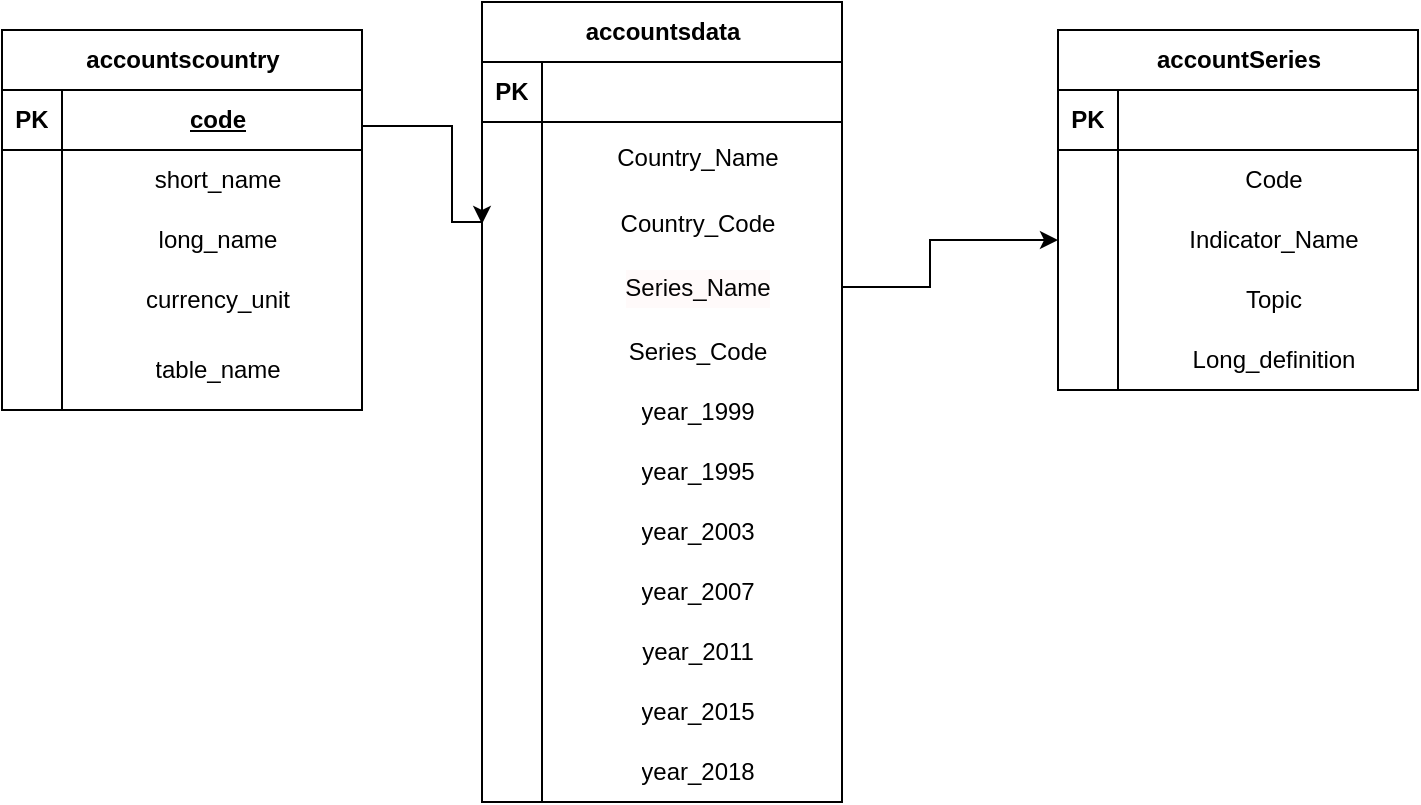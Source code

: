 <mxfile version="22.1.11" type="github">
  <diagram name="Page-1" id="jW6l3vRBxwSZDtVe6Tkr">
    <mxGraphModel dx="1050" dy="530" grid="1" gridSize="16" guides="1" tooltips="1" connect="1" arrows="1" fold="1" page="1" pageScale="1" pageWidth="827" pageHeight="1169" math="0" shadow="0">
      <root>
        <mxCell id="0" />
        <mxCell id="1" parent="0" />
        <mxCell id="f2xoKJOvEJa5iyCf3bkf-11" value="accountscountry" style="shape=table;startSize=30;container=1;collapsible=1;childLayout=tableLayout;fixedRows=1;rowLines=0;fontStyle=1;align=center;resizeLast=1;html=1;fontFamily=Helvetica;fontSize=12;verticalAlign=middle;horizontal=1;" parent="1" vertex="1">
          <mxGeometry x="64" y="64" width="180" height="190" as="geometry" />
        </mxCell>
        <mxCell id="f2xoKJOvEJa5iyCf3bkf-12" value="" style="shape=tableRow;horizontal=1;startSize=0;swimlaneHead=0;swimlaneBody=0;fillColor=none;collapsible=0;dropTarget=0;points=[[0,0.5],[1,0.5]];portConstraint=eastwest;top=0;left=0;right=0;bottom=1;fontFamily=Helvetica;fontSize=12;verticalAlign=middle;align=center;fontStyle=0" parent="f2xoKJOvEJa5iyCf3bkf-11" vertex="1">
          <mxGeometry y="30" width="180" height="30" as="geometry" />
        </mxCell>
        <mxCell id="f2xoKJOvEJa5iyCf3bkf-13" value="PK" style="shape=partialRectangle;connectable=0;fillColor=none;top=0;left=0;bottom=0;right=0;fontStyle=1;overflow=hidden;whiteSpace=wrap;html=1;fontFamily=Helvetica;fontSize=12;verticalAlign=middle;align=center;horizontal=1;" parent="f2xoKJOvEJa5iyCf3bkf-12" vertex="1">
          <mxGeometry width="30" height="30" as="geometry">
            <mxRectangle width="30" height="30" as="alternateBounds" />
          </mxGeometry>
        </mxCell>
        <mxCell id="f2xoKJOvEJa5iyCf3bkf-14" value="code" style="shape=partialRectangle;connectable=0;fillColor=none;top=0;left=0;bottom=0;right=0;align=center;spacingLeft=6;fontStyle=5;overflow=hidden;whiteSpace=wrap;html=1;fontFamily=Helvetica;fontSize=12;verticalAlign=middle;horizontal=1;" parent="f2xoKJOvEJa5iyCf3bkf-12" vertex="1">
          <mxGeometry x="30" width="150" height="30" as="geometry">
            <mxRectangle width="150" height="30" as="alternateBounds" />
          </mxGeometry>
        </mxCell>
        <mxCell id="f2xoKJOvEJa5iyCf3bkf-15" value="" style="shape=tableRow;horizontal=1;startSize=0;swimlaneHead=0;swimlaneBody=0;fillColor=none;collapsible=0;dropTarget=0;points=[[0,0.5],[1,0.5]];portConstraint=eastwest;top=0;left=0;right=0;bottom=0;fontFamily=Helvetica;fontSize=12;verticalAlign=middle;align=center;fontStyle=0" parent="f2xoKJOvEJa5iyCf3bkf-11" vertex="1">
          <mxGeometry y="60" width="180" height="30" as="geometry" />
        </mxCell>
        <mxCell id="f2xoKJOvEJa5iyCf3bkf-16" value="" style="shape=partialRectangle;connectable=0;fillColor=none;top=0;left=0;bottom=0;right=0;editable=1;overflow=hidden;whiteSpace=wrap;html=1;fontFamily=Helvetica;fontSize=12;verticalAlign=middle;align=center;horizontal=1;fontStyle=0" parent="f2xoKJOvEJa5iyCf3bkf-15" vertex="1">
          <mxGeometry width="30" height="30" as="geometry">
            <mxRectangle width="30" height="30" as="alternateBounds" />
          </mxGeometry>
        </mxCell>
        <mxCell id="f2xoKJOvEJa5iyCf3bkf-17" value="short_name" style="shape=partialRectangle;connectable=0;fillColor=none;top=0;left=0;bottom=0;right=0;align=center;spacingLeft=6;overflow=hidden;whiteSpace=wrap;html=1;fontFamily=Helvetica;fontSize=12;verticalAlign=middle;horizontal=1;fontStyle=0" parent="f2xoKJOvEJa5iyCf3bkf-15" vertex="1">
          <mxGeometry x="30" width="150" height="30" as="geometry">
            <mxRectangle width="150" height="30" as="alternateBounds" />
          </mxGeometry>
        </mxCell>
        <mxCell id="f2xoKJOvEJa5iyCf3bkf-18" value="" style="shape=tableRow;horizontal=1;startSize=0;swimlaneHead=0;swimlaneBody=0;fillColor=none;collapsible=0;dropTarget=0;points=[[0,0.5],[1,0.5]];portConstraint=eastwest;top=0;left=0;right=0;bottom=0;fontFamily=Helvetica;fontSize=12;verticalAlign=middle;align=center;fontStyle=0" parent="f2xoKJOvEJa5iyCf3bkf-11" vertex="1">
          <mxGeometry y="90" width="180" height="30" as="geometry" />
        </mxCell>
        <mxCell id="f2xoKJOvEJa5iyCf3bkf-19" value="" style="shape=partialRectangle;connectable=0;fillColor=none;top=0;left=0;bottom=0;right=0;editable=1;overflow=hidden;whiteSpace=wrap;html=1;fontFamily=Helvetica;fontSize=12;verticalAlign=middle;align=center;horizontal=1;fontStyle=0" parent="f2xoKJOvEJa5iyCf3bkf-18" vertex="1">
          <mxGeometry width="30" height="30" as="geometry">
            <mxRectangle width="30" height="30" as="alternateBounds" />
          </mxGeometry>
        </mxCell>
        <mxCell id="f2xoKJOvEJa5iyCf3bkf-20" value="long_name" style="shape=partialRectangle;connectable=0;fillColor=none;top=0;left=0;bottom=0;right=0;align=center;spacingLeft=6;overflow=hidden;whiteSpace=wrap;html=1;fontFamily=Helvetica;fontSize=12;verticalAlign=middle;horizontal=1;fontStyle=0" parent="f2xoKJOvEJa5iyCf3bkf-18" vertex="1">
          <mxGeometry x="30" width="150" height="30" as="geometry">
            <mxRectangle width="150" height="30" as="alternateBounds" />
          </mxGeometry>
        </mxCell>
        <mxCell id="f2xoKJOvEJa5iyCf3bkf-76" value="" style="shape=tableRow;horizontal=1;startSize=0;swimlaneHead=0;swimlaneBody=0;fillColor=none;collapsible=0;dropTarget=0;points=[[0,0.5],[1,0.5]];portConstraint=eastwest;top=0;left=0;right=0;bottom=0;fontFamily=Helvetica;fontSize=12;verticalAlign=middle;align=center;fontStyle=0" parent="f2xoKJOvEJa5iyCf3bkf-11" vertex="1">
          <mxGeometry y="120" width="180" height="30" as="geometry" />
        </mxCell>
        <mxCell id="f2xoKJOvEJa5iyCf3bkf-77" value="" style="shape=partialRectangle;connectable=0;fillColor=none;top=0;left=0;bottom=0;right=0;editable=1;overflow=hidden;whiteSpace=wrap;html=1;fontFamily=Helvetica;fontSize=12;verticalAlign=middle;align=center;horizontal=1;fontStyle=0" parent="f2xoKJOvEJa5iyCf3bkf-76" vertex="1">
          <mxGeometry width="30" height="30" as="geometry">
            <mxRectangle width="30" height="30" as="alternateBounds" />
          </mxGeometry>
        </mxCell>
        <mxCell id="f2xoKJOvEJa5iyCf3bkf-78" value="currency_unit" style="shape=partialRectangle;connectable=0;fillColor=none;top=0;left=0;bottom=0;right=0;align=center;spacingLeft=6;overflow=hidden;whiteSpace=wrap;html=1;fontFamily=Helvetica;fontSize=12;verticalAlign=middle;horizontal=1;fontStyle=0" parent="f2xoKJOvEJa5iyCf3bkf-76" vertex="1">
          <mxGeometry x="30" width="150" height="30" as="geometry">
            <mxRectangle width="150" height="30" as="alternateBounds" />
          </mxGeometry>
        </mxCell>
        <mxCell id="f2xoKJOvEJa5iyCf3bkf-21" value="" style="shape=tableRow;horizontal=1;startSize=0;swimlaneHead=0;swimlaneBody=0;fillColor=none;collapsible=0;dropTarget=0;points=[[0,0.5],[1,0.5]];portConstraint=eastwest;top=0;left=0;right=0;bottom=0;fontFamily=Helvetica;fontSize=12;verticalAlign=middle;align=center;fontStyle=0" parent="f2xoKJOvEJa5iyCf3bkf-11" vertex="1">
          <mxGeometry y="150" width="180" height="40" as="geometry" />
        </mxCell>
        <mxCell id="f2xoKJOvEJa5iyCf3bkf-22" value="" style="shape=partialRectangle;connectable=0;fillColor=none;top=0;left=0;bottom=0;right=0;editable=1;overflow=hidden;whiteSpace=wrap;html=1;fontFamily=Helvetica;fontSize=12;verticalAlign=middle;align=center;horizontal=1;fontStyle=0" parent="f2xoKJOvEJa5iyCf3bkf-21" vertex="1">
          <mxGeometry width="30" height="40" as="geometry">
            <mxRectangle width="30" height="40" as="alternateBounds" />
          </mxGeometry>
        </mxCell>
        <mxCell id="f2xoKJOvEJa5iyCf3bkf-23" value="table_name" style="shape=partialRectangle;connectable=0;fillColor=none;top=0;left=0;bottom=0;right=0;align=center;spacingLeft=6;overflow=hidden;whiteSpace=wrap;html=1;fontFamily=Helvetica;fontSize=12;verticalAlign=middle;horizontal=1;fontStyle=0" parent="f2xoKJOvEJa5iyCf3bkf-21" vertex="1">
          <mxGeometry x="30" width="150" height="40" as="geometry">
            <mxRectangle width="150" height="40" as="alternateBounds" />
          </mxGeometry>
        </mxCell>
        <mxCell id="f2xoKJOvEJa5iyCf3bkf-37" value="accountsdata" style="shape=table;startSize=30;container=1;collapsible=1;childLayout=tableLayout;fixedRows=1;rowLines=0;fontStyle=1;align=center;resizeLast=1;html=1;fontFamily=Helvetica;fontSize=12;verticalAlign=middle;horizontal=1;" parent="1" vertex="1">
          <mxGeometry x="304" y="50" width="180" height="400" as="geometry" />
        </mxCell>
        <mxCell id="f2xoKJOvEJa5iyCf3bkf-38" value="" style="shape=tableRow;horizontal=1;startSize=0;swimlaneHead=0;swimlaneBody=0;fillColor=none;collapsible=0;dropTarget=0;points=[[0,0.5],[1,0.5]];portConstraint=eastwest;top=0;left=0;right=0;bottom=1;fontFamily=Helvetica;fontSize=12;verticalAlign=middle;align=center;fontStyle=0" parent="f2xoKJOvEJa5iyCf3bkf-37" vertex="1">
          <mxGeometry y="30" width="180" height="30" as="geometry" />
        </mxCell>
        <mxCell id="f2xoKJOvEJa5iyCf3bkf-39" value="PK" style="shape=partialRectangle;connectable=0;fillColor=none;top=0;left=0;bottom=0;right=0;fontStyle=1;overflow=hidden;whiteSpace=wrap;html=1;fontFamily=Helvetica;fontSize=12;verticalAlign=middle;align=center;horizontal=1;" parent="f2xoKJOvEJa5iyCf3bkf-38" vertex="1">
          <mxGeometry width="30" height="30" as="geometry">
            <mxRectangle width="30" height="30" as="alternateBounds" />
          </mxGeometry>
        </mxCell>
        <mxCell id="f2xoKJOvEJa5iyCf3bkf-40" value="" style="shape=partialRectangle;connectable=0;fillColor=none;top=0;left=0;bottom=0;right=0;align=center;spacingLeft=6;fontStyle=5;overflow=hidden;whiteSpace=wrap;html=1;fontFamily=Helvetica;fontSize=12;verticalAlign=middle;horizontal=1;" parent="f2xoKJOvEJa5iyCf3bkf-38" vertex="1">
          <mxGeometry x="30" width="150" height="30" as="geometry">
            <mxRectangle width="150" height="30" as="alternateBounds" />
          </mxGeometry>
        </mxCell>
        <mxCell id="f2xoKJOvEJa5iyCf3bkf-41" value="" style="shape=tableRow;horizontal=1;startSize=0;swimlaneHead=0;swimlaneBody=0;fillColor=none;collapsible=0;dropTarget=0;points=[[0,0.5],[1,0.5]];portConstraint=eastwest;top=0;left=0;right=0;bottom=0;fontFamily=Helvetica;fontSize=12;verticalAlign=middle;align=center;fontStyle=0" parent="f2xoKJOvEJa5iyCf3bkf-37" vertex="1">
          <mxGeometry y="60" width="180" height="36" as="geometry" />
        </mxCell>
        <mxCell id="f2xoKJOvEJa5iyCf3bkf-42" value="" style="shape=partialRectangle;connectable=0;fillColor=none;top=0;left=0;bottom=0;right=0;editable=1;overflow=hidden;whiteSpace=wrap;html=1;fontFamily=Helvetica;fontSize=12;verticalAlign=middle;align=center;horizontal=1;fontStyle=0" parent="f2xoKJOvEJa5iyCf3bkf-41" vertex="1">
          <mxGeometry width="30" height="36" as="geometry">
            <mxRectangle width="30" height="36" as="alternateBounds" />
          </mxGeometry>
        </mxCell>
        <mxCell id="f2xoKJOvEJa5iyCf3bkf-43" value="&lt;div style=&quot;font-size: 12px; line-height: 19px;&quot;&gt;&lt;span style=&quot;background-color: rgb(255, 255, 255); font-size: 12px;&quot;&gt;Country_Name&lt;/span&gt;&lt;/div&gt;" style="shape=partialRectangle;connectable=0;fillColor=none;top=0;left=0;bottom=0;right=0;align=center;spacingLeft=6;overflow=hidden;whiteSpace=wrap;html=1;fontFamily=Helvetica;fontSize=12;verticalAlign=middle;horizontal=1;fontStyle=0" parent="f2xoKJOvEJa5iyCf3bkf-41" vertex="1">
          <mxGeometry x="30" width="150" height="36" as="geometry">
            <mxRectangle width="150" height="36" as="alternateBounds" />
          </mxGeometry>
        </mxCell>
        <mxCell id="f2xoKJOvEJa5iyCf3bkf-44" value="" style="shape=tableRow;horizontal=1;startSize=0;swimlaneHead=0;swimlaneBody=0;fillColor=none;collapsible=0;dropTarget=0;points=[[0,0.5],[1,0.5]];portConstraint=eastwest;top=0;left=0;right=0;bottom=0;fontFamily=Helvetica;fontSize=12;verticalAlign=middle;align=center;fontStyle=0" parent="f2xoKJOvEJa5iyCf3bkf-37" vertex="1">
          <mxGeometry y="96" width="180" height="30" as="geometry" />
        </mxCell>
        <mxCell id="f2xoKJOvEJa5iyCf3bkf-45" value="" style="shape=partialRectangle;connectable=0;fillColor=none;top=0;left=0;bottom=0;right=0;editable=1;overflow=hidden;whiteSpace=wrap;html=1;fontFamily=Helvetica;fontSize=12;verticalAlign=middle;align=center;horizontal=1;fontStyle=0" parent="f2xoKJOvEJa5iyCf3bkf-44" vertex="1">
          <mxGeometry width="30" height="30" as="geometry">
            <mxRectangle width="30" height="30" as="alternateBounds" />
          </mxGeometry>
        </mxCell>
        <mxCell id="f2xoKJOvEJa5iyCf3bkf-46" value="&lt;div style=&quot;font-size: 12px; line-height: 19px;&quot;&gt;&lt;span style=&quot;background-color: rgb(255, 255, 255); font-size: 12px;&quot;&gt;Country_Code&lt;/span&gt;&lt;/div&gt;" style="shape=partialRectangle;connectable=0;fillColor=none;top=0;left=0;bottom=0;right=0;align=center;spacingLeft=6;overflow=hidden;whiteSpace=wrap;html=1;fontFamily=Helvetica;fontSize=12;verticalAlign=middle;horizontal=1;fontStyle=0" parent="f2xoKJOvEJa5iyCf3bkf-44" vertex="1">
          <mxGeometry x="30" width="150" height="30" as="geometry">
            <mxRectangle width="150" height="30" as="alternateBounds" />
          </mxGeometry>
        </mxCell>
        <mxCell id="f2xoKJOvEJa5iyCf3bkf-47" value="" style="shape=tableRow;horizontal=1;startSize=0;swimlaneHead=0;swimlaneBody=0;fillColor=none;collapsible=0;dropTarget=0;points=[[0,0.5],[1,0.5]];portConstraint=eastwest;top=0;left=0;right=0;bottom=0;strokeWidth=0;fontFamily=Helvetica;fontSize=12;verticalAlign=middle;align=center;fontStyle=0" parent="f2xoKJOvEJa5iyCf3bkf-37" vertex="1">
          <mxGeometry y="126" width="180" height="34" as="geometry" />
        </mxCell>
        <mxCell id="f2xoKJOvEJa5iyCf3bkf-48" value="" style="shape=partialRectangle;connectable=0;fillColor=none;top=0;left=0;bottom=0;right=0;editable=1;overflow=hidden;whiteSpace=wrap;html=1;fontFamily=Helvetica;fontSize=12;verticalAlign=middle;align=center;horizontal=1;fontStyle=0" parent="f2xoKJOvEJa5iyCf3bkf-47" vertex="1">
          <mxGeometry width="30" height="34" as="geometry">
            <mxRectangle width="30" height="34" as="alternateBounds" />
          </mxGeometry>
        </mxCell>
        <mxCell id="f2xoKJOvEJa5iyCf3bkf-49" value="&lt;font color=&quot;#030303&quot; style=&quot;font-size: 12px;&quot;&gt;&lt;div style=&quot;font-size: 12px; line-height: 19px; background-color: rgb(255, 250, 250);&quot;&gt;Series_Name&lt;/div&gt;&lt;/font&gt;" style="shape=partialRectangle;connectable=0;fillColor=none;top=0;left=0;bottom=0;right=0;align=center;spacingLeft=6;overflow=hidden;whiteSpace=wrap;html=1;fontFamily=Helvetica;fontSize=12;verticalAlign=middle;horizontal=1;fontStyle=0" parent="f2xoKJOvEJa5iyCf3bkf-47" vertex="1">
          <mxGeometry x="30" width="150" height="34" as="geometry">
            <mxRectangle width="150" height="34" as="alternateBounds" />
          </mxGeometry>
        </mxCell>
        <mxCell id="f2xoKJOvEJa5iyCf3bkf-90" style="shape=tableRow;horizontal=1;startSize=0;swimlaneHead=0;swimlaneBody=0;fillColor=none;collapsible=0;dropTarget=0;points=[[0,0.5],[1,0.5]];portConstraint=eastwest;top=0;left=0;right=0;bottom=0;fontFamily=Helvetica;fontSize=12;verticalAlign=middle;align=center;fontStyle=0" parent="f2xoKJOvEJa5iyCf3bkf-37" vertex="1">
          <mxGeometry y="160" width="180" height="26" as="geometry" />
        </mxCell>
        <mxCell id="f2xoKJOvEJa5iyCf3bkf-91" style="shape=partialRectangle;connectable=0;fillColor=none;top=0;left=0;bottom=0;right=0;editable=1;overflow=hidden;whiteSpace=wrap;html=1;fontFamily=Helvetica;fontSize=12;verticalAlign=middle;align=center;horizontal=1;fontStyle=0" parent="f2xoKJOvEJa5iyCf3bkf-90" vertex="1">
          <mxGeometry width="30" height="26" as="geometry">
            <mxRectangle width="30" height="26" as="alternateBounds" />
          </mxGeometry>
        </mxCell>
        <mxCell id="f2xoKJOvEJa5iyCf3bkf-92" style="shape=partialRectangle;connectable=0;fillColor=none;top=0;left=0;bottom=0;right=0;align=center;spacingLeft=6;overflow=hidden;whiteSpace=wrap;html=1;fontFamily=Helvetica;fontSize=12;verticalAlign=middle;horizontal=1;fontStyle=0" parent="f2xoKJOvEJa5iyCf3bkf-90" vertex="1">
          <mxGeometry x="30" width="150" height="26" as="geometry">
            <mxRectangle width="150" height="26" as="alternateBounds" />
          </mxGeometry>
        </mxCell>
        <mxCell id="f2xoKJOvEJa5iyCf3bkf-93" style="shape=tableRow;horizontal=1;startSize=0;swimlaneHead=0;swimlaneBody=0;fillColor=none;collapsible=0;dropTarget=0;points=[[0,0.5],[1,0.5]];portConstraint=eastwest;top=0;left=0;right=0;bottom=0;fontFamily=Helvetica;fontSize=12;verticalAlign=middle;align=center;fontStyle=0" parent="f2xoKJOvEJa5iyCf3bkf-37" vertex="1">
          <mxGeometry y="186" width="180" height="30" as="geometry" />
        </mxCell>
        <mxCell id="f2xoKJOvEJa5iyCf3bkf-94" style="shape=partialRectangle;connectable=0;fillColor=none;top=0;left=0;bottom=0;right=0;editable=1;overflow=hidden;whiteSpace=wrap;html=1;fontFamily=Helvetica;fontSize=12;verticalAlign=middle;align=center;horizontal=1;fontStyle=0" parent="f2xoKJOvEJa5iyCf3bkf-93" vertex="1">
          <mxGeometry width="30" height="30" as="geometry">
            <mxRectangle width="30" height="30" as="alternateBounds" />
          </mxGeometry>
        </mxCell>
        <mxCell id="f2xoKJOvEJa5iyCf3bkf-95" style="shape=partialRectangle;connectable=0;fillColor=none;top=0;left=0;bottom=0;right=0;align=center;spacingLeft=6;overflow=hidden;whiteSpace=wrap;html=1;fontFamily=Helvetica;fontSize=12;verticalAlign=middle;horizontal=1;fontStyle=0" parent="f2xoKJOvEJa5iyCf3bkf-93" vertex="1">
          <mxGeometry x="30" width="150" height="30" as="geometry">
            <mxRectangle width="150" height="30" as="alternateBounds" />
          </mxGeometry>
        </mxCell>
        <mxCell id="f2xoKJOvEJa5iyCf3bkf-96" style="shape=tableRow;horizontal=1;startSize=0;swimlaneHead=0;swimlaneBody=0;fillColor=none;collapsible=0;dropTarget=0;points=[[0,0.5],[1,0.5]];portConstraint=eastwest;top=0;left=0;right=0;bottom=0;fontFamily=Helvetica;fontSize=12;verticalAlign=middle;align=center;fontStyle=0" parent="f2xoKJOvEJa5iyCf3bkf-37" vertex="1">
          <mxGeometry y="216" width="180" height="30" as="geometry" />
        </mxCell>
        <mxCell id="f2xoKJOvEJa5iyCf3bkf-97" style="shape=partialRectangle;connectable=0;fillColor=none;top=0;left=0;bottom=0;right=0;editable=1;overflow=hidden;whiteSpace=wrap;html=1;fontFamily=Helvetica;fontSize=12;verticalAlign=middle;align=center;horizontal=1;fontStyle=0" parent="f2xoKJOvEJa5iyCf3bkf-96" vertex="1">
          <mxGeometry width="30" height="30" as="geometry">
            <mxRectangle width="30" height="30" as="alternateBounds" />
          </mxGeometry>
        </mxCell>
        <mxCell id="f2xoKJOvEJa5iyCf3bkf-98" style="shape=partialRectangle;connectable=0;fillColor=none;top=0;left=0;bottom=0;right=0;align=center;spacingLeft=6;overflow=hidden;whiteSpace=wrap;html=1;fontFamily=Helvetica;fontSize=12;verticalAlign=middle;horizontal=1;fontStyle=0" parent="f2xoKJOvEJa5iyCf3bkf-96" vertex="1">
          <mxGeometry x="30" width="150" height="30" as="geometry">
            <mxRectangle width="150" height="30" as="alternateBounds" />
          </mxGeometry>
        </mxCell>
        <mxCell id="f2xoKJOvEJa5iyCf3bkf-99" style="shape=tableRow;horizontal=1;startSize=0;swimlaneHead=0;swimlaneBody=0;fillColor=none;collapsible=0;dropTarget=0;points=[[0,0.5],[1,0.5]];portConstraint=eastwest;top=0;left=0;right=0;bottom=0;fontFamily=Helvetica;fontSize=12;verticalAlign=middle;align=center;fontStyle=0" parent="f2xoKJOvEJa5iyCf3bkf-37" vertex="1">
          <mxGeometry y="246" width="180" height="30" as="geometry" />
        </mxCell>
        <mxCell id="f2xoKJOvEJa5iyCf3bkf-100" style="shape=partialRectangle;connectable=0;fillColor=none;top=0;left=0;bottom=0;right=0;editable=1;overflow=hidden;whiteSpace=wrap;html=1;fontFamily=Helvetica;fontSize=12;verticalAlign=middle;align=center;horizontal=1;fontStyle=0" parent="f2xoKJOvEJa5iyCf3bkf-99" vertex="1">
          <mxGeometry width="30" height="30" as="geometry">
            <mxRectangle width="30" height="30" as="alternateBounds" />
          </mxGeometry>
        </mxCell>
        <mxCell id="f2xoKJOvEJa5iyCf3bkf-101" style="shape=partialRectangle;connectable=0;fillColor=none;top=0;left=0;bottom=0;right=0;align=center;spacingLeft=6;overflow=hidden;whiteSpace=wrap;html=1;fontFamily=Helvetica;fontSize=12;verticalAlign=middle;horizontal=1;fontStyle=0" parent="f2xoKJOvEJa5iyCf3bkf-99" vertex="1">
          <mxGeometry x="30" width="150" height="30" as="geometry">
            <mxRectangle width="150" height="30" as="alternateBounds" />
          </mxGeometry>
        </mxCell>
        <mxCell id="f2xoKJOvEJa5iyCf3bkf-102" style="shape=tableRow;horizontal=1;startSize=0;swimlaneHead=0;swimlaneBody=0;fillColor=none;collapsible=0;dropTarget=0;points=[[0,0.5],[1,0.5]];portConstraint=eastwest;top=0;left=0;right=0;bottom=0;fontFamily=Helvetica;fontSize=12;verticalAlign=middle;align=center;fontStyle=0" parent="f2xoKJOvEJa5iyCf3bkf-37" vertex="1">
          <mxGeometry y="276" width="180" height="30" as="geometry" />
        </mxCell>
        <mxCell id="f2xoKJOvEJa5iyCf3bkf-103" style="shape=partialRectangle;connectable=0;fillColor=none;top=0;left=0;bottom=0;right=0;editable=1;overflow=hidden;whiteSpace=wrap;html=1;fontFamily=Helvetica;fontSize=12;verticalAlign=middle;align=center;horizontal=1;fontStyle=0" parent="f2xoKJOvEJa5iyCf3bkf-102" vertex="1">
          <mxGeometry width="30" height="30" as="geometry">
            <mxRectangle width="30" height="30" as="alternateBounds" />
          </mxGeometry>
        </mxCell>
        <mxCell id="f2xoKJOvEJa5iyCf3bkf-104" style="shape=partialRectangle;connectable=0;fillColor=none;top=0;left=0;bottom=0;right=0;align=center;spacingLeft=6;overflow=hidden;whiteSpace=wrap;html=1;fontFamily=Helvetica;fontSize=12;verticalAlign=middle;horizontal=1;fontStyle=0" parent="f2xoKJOvEJa5iyCf3bkf-102" vertex="1">
          <mxGeometry x="30" width="150" height="30" as="geometry">
            <mxRectangle width="150" height="30" as="alternateBounds" />
          </mxGeometry>
        </mxCell>
        <mxCell id="f2xoKJOvEJa5iyCf3bkf-105" style="shape=tableRow;horizontal=1;startSize=0;swimlaneHead=0;swimlaneBody=0;fillColor=none;collapsible=0;dropTarget=0;points=[[0,0.5],[1,0.5]];portConstraint=eastwest;top=0;left=0;right=0;bottom=0;fontFamily=Helvetica;fontSize=12;verticalAlign=middle;align=center;fontStyle=0" parent="f2xoKJOvEJa5iyCf3bkf-37" vertex="1">
          <mxGeometry y="306" width="180" height="30" as="geometry" />
        </mxCell>
        <mxCell id="f2xoKJOvEJa5iyCf3bkf-106" style="shape=partialRectangle;connectable=0;fillColor=none;top=0;left=0;bottom=0;right=0;editable=1;overflow=hidden;whiteSpace=wrap;html=1;fontFamily=Helvetica;fontSize=12;verticalAlign=middle;align=center;horizontal=1;fontStyle=0" parent="f2xoKJOvEJa5iyCf3bkf-105" vertex="1">
          <mxGeometry width="30" height="30" as="geometry">
            <mxRectangle width="30" height="30" as="alternateBounds" />
          </mxGeometry>
        </mxCell>
        <mxCell id="f2xoKJOvEJa5iyCf3bkf-107" style="shape=partialRectangle;connectable=0;fillColor=none;top=0;left=0;bottom=0;right=0;align=center;spacingLeft=6;overflow=hidden;whiteSpace=wrap;html=1;fontFamily=Helvetica;fontSize=12;verticalAlign=middle;horizontal=1;fontStyle=0" parent="f2xoKJOvEJa5iyCf3bkf-105" vertex="1">
          <mxGeometry x="30" width="150" height="30" as="geometry">
            <mxRectangle width="150" height="30" as="alternateBounds" />
          </mxGeometry>
        </mxCell>
        <mxCell id="f2xoKJOvEJa5iyCf3bkf-115" style="shape=tableRow;horizontal=1;startSize=0;swimlaneHead=0;swimlaneBody=0;fillColor=none;collapsible=0;dropTarget=0;points=[[0,0.5],[1,0.5]];portConstraint=eastwest;top=0;left=0;right=0;bottom=0;fontFamily=Helvetica;fontSize=12;verticalAlign=middle;align=center;fontStyle=0" parent="f2xoKJOvEJa5iyCf3bkf-37" vertex="1">
          <mxGeometry y="336" width="180" height="30" as="geometry" />
        </mxCell>
        <mxCell id="f2xoKJOvEJa5iyCf3bkf-116" style="shape=partialRectangle;connectable=0;fillColor=none;top=0;left=0;bottom=0;right=0;editable=1;overflow=hidden;whiteSpace=wrap;html=1;fontFamily=Helvetica;fontSize=12;verticalAlign=middle;align=center;horizontal=1;fontStyle=0" parent="f2xoKJOvEJa5iyCf3bkf-115" vertex="1">
          <mxGeometry width="30" height="30" as="geometry">
            <mxRectangle width="30" height="30" as="alternateBounds" />
          </mxGeometry>
        </mxCell>
        <mxCell id="f2xoKJOvEJa5iyCf3bkf-117" style="shape=partialRectangle;connectable=0;fillColor=none;top=0;left=0;bottom=0;right=0;align=center;spacingLeft=6;overflow=hidden;whiteSpace=wrap;html=1;fontFamily=Helvetica;fontSize=12;verticalAlign=middle;horizontal=1;fontStyle=0" parent="f2xoKJOvEJa5iyCf3bkf-115" vertex="1">
          <mxGeometry x="30" width="150" height="30" as="geometry">
            <mxRectangle width="150" height="30" as="alternateBounds" />
          </mxGeometry>
        </mxCell>
        <mxCell id="f2xoKJOvEJa5iyCf3bkf-118" style="shape=tableRow;horizontal=1;startSize=0;swimlaneHead=0;swimlaneBody=0;fillColor=none;collapsible=0;dropTarget=0;points=[[0,0.5],[1,0.5]];portConstraint=eastwest;top=0;left=0;right=0;bottom=0;fontFamily=Helvetica;fontSize=12;verticalAlign=middle;align=center;fontStyle=0" parent="f2xoKJOvEJa5iyCf3bkf-37" vertex="1">
          <mxGeometry y="366" width="180" height="34" as="geometry" />
        </mxCell>
        <mxCell id="f2xoKJOvEJa5iyCf3bkf-119" style="shape=partialRectangle;connectable=0;fillColor=none;top=0;left=0;bottom=0;right=0;editable=1;overflow=hidden;whiteSpace=wrap;html=1;fontFamily=Helvetica;fontSize=12;verticalAlign=middle;align=center;horizontal=1;fontStyle=0" parent="f2xoKJOvEJa5iyCf3bkf-118" vertex="1">
          <mxGeometry width="30" height="34" as="geometry">
            <mxRectangle width="30" height="34" as="alternateBounds" />
          </mxGeometry>
        </mxCell>
        <mxCell id="f2xoKJOvEJa5iyCf3bkf-120" style="shape=partialRectangle;connectable=0;fillColor=none;top=0;left=0;bottom=0;right=0;align=center;spacingLeft=6;overflow=hidden;whiteSpace=wrap;html=1;fontFamily=Helvetica;fontSize=12;verticalAlign=middle;horizontal=1;fontStyle=0" parent="f2xoKJOvEJa5iyCf3bkf-118" vertex="1">
          <mxGeometry x="30" width="150" height="34" as="geometry">
            <mxRectangle width="150" height="34" as="alternateBounds" />
          </mxGeometry>
        </mxCell>
        <mxCell id="f2xoKJOvEJa5iyCf3bkf-63" value="accountSeries" style="shape=table;startSize=30;container=1;collapsible=1;childLayout=tableLayout;fixedRows=1;rowLines=0;fontStyle=1;align=center;resizeLast=1;html=1;fontFamily=Helvetica;fontSize=12;verticalAlign=middle;horizontal=1;" parent="1" vertex="1">
          <mxGeometry x="592" y="64" width="180" height="180" as="geometry" />
        </mxCell>
        <mxCell id="f2xoKJOvEJa5iyCf3bkf-64" value="" style="shape=tableRow;horizontal=1;startSize=0;swimlaneHead=0;swimlaneBody=0;fillColor=none;collapsible=0;dropTarget=0;points=[[0,0.5],[1,0.5]];portConstraint=eastwest;top=0;left=0;right=0;bottom=1;fontFamily=Helvetica;fontSize=12;verticalAlign=middle;align=center;fontStyle=0" parent="f2xoKJOvEJa5iyCf3bkf-63" vertex="1">
          <mxGeometry y="30" width="180" height="30" as="geometry" />
        </mxCell>
        <mxCell id="f2xoKJOvEJa5iyCf3bkf-65" value="PK" style="shape=partialRectangle;connectable=0;fillColor=none;top=0;left=0;bottom=0;right=0;fontStyle=1;overflow=hidden;whiteSpace=wrap;html=1;fontFamily=Helvetica;fontSize=12;verticalAlign=middle;align=center;horizontal=1;" parent="f2xoKJOvEJa5iyCf3bkf-64" vertex="1">
          <mxGeometry width="30" height="30" as="geometry">
            <mxRectangle width="30" height="30" as="alternateBounds" />
          </mxGeometry>
        </mxCell>
        <mxCell id="f2xoKJOvEJa5iyCf3bkf-66" value="" style="shape=partialRectangle;connectable=0;fillColor=none;top=0;left=0;bottom=0;right=0;align=center;spacingLeft=6;fontStyle=5;overflow=hidden;whiteSpace=wrap;html=1;fontFamily=Helvetica;fontSize=12;verticalAlign=middle;horizontal=1;" parent="f2xoKJOvEJa5iyCf3bkf-64" vertex="1">
          <mxGeometry x="30" width="150" height="30" as="geometry">
            <mxRectangle width="150" height="30" as="alternateBounds" />
          </mxGeometry>
        </mxCell>
        <mxCell id="f2xoKJOvEJa5iyCf3bkf-67" value="" style="shape=tableRow;horizontal=1;startSize=0;swimlaneHead=0;swimlaneBody=0;fillColor=none;collapsible=0;dropTarget=0;points=[[0,0.5],[1,0.5]];portConstraint=eastwest;top=0;left=0;right=0;bottom=0;fontFamily=Helvetica;fontSize=12;verticalAlign=middle;align=center;fontStyle=0" parent="f2xoKJOvEJa5iyCf3bkf-63" vertex="1">
          <mxGeometry y="60" width="180" height="30" as="geometry" />
        </mxCell>
        <mxCell id="f2xoKJOvEJa5iyCf3bkf-68" value="" style="shape=partialRectangle;connectable=0;fillColor=none;top=0;left=0;bottom=0;right=0;editable=1;overflow=hidden;whiteSpace=wrap;html=1;fontFamily=Helvetica;fontSize=12;verticalAlign=middle;align=center;horizontal=1;fontStyle=0" parent="f2xoKJOvEJa5iyCf3bkf-67" vertex="1">
          <mxGeometry width="30" height="30" as="geometry">
            <mxRectangle width="30" height="30" as="alternateBounds" />
          </mxGeometry>
        </mxCell>
        <mxCell id="f2xoKJOvEJa5iyCf3bkf-69" value="&lt;div style=&quot;font-size: 12px; line-height: 19px;&quot;&gt;&lt;span style=&quot;background-color: rgb(255, 255, 255); font-size: 12px;&quot;&gt;Code&lt;/span&gt;&lt;/div&gt;" style="shape=partialRectangle;connectable=0;fillColor=none;top=0;left=0;bottom=0;right=0;align=center;spacingLeft=6;overflow=hidden;whiteSpace=wrap;html=1;fontFamily=Helvetica;fontSize=12;verticalAlign=middle;horizontal=1;fontStyle=0" parent="f2xoKJOvEJa5iyCf3bkf-67" vertex="1">
          <mxGeometry x="30" width="150" height="30" as="geometry">
            <mxRectangle width="150" height="30" as="alternateBounds" />
          </mxGeometry>
        </mxCell>
        <mxCell id="f2xoKJOvEJa5iyCf3bkf-70" value="" style="shape=tableRow;horizontal=1;startSize=0;swimlaneHead=0;swimlaneBody=0;fillColor=none;collapsible=0;dropTarget=0;points=[[0,0.5],[1,0.5]];portConstraint=eastwest;top=0;left=0;right=0;bottom=0;fontFamily=Helvetica;fontSize=12;verticalAlign=middle;align=center;fontStyle=0" parent="f2xoKJOvEJa5iyCf3bkf-63" vertex="1">
          <mxGeometry y="90" width="180" height="30" as="geometry" />
        </mxCell>
        <mxCell id="f2xoKJOvEJa5iyCf3bkf-71" value="" style="shape=partialRectangle;connectable=0;fillColor=none;top=0;left=0;bottom=0;right=0;editable=1;overflow=hidden;whiteSpace=wrap;html=1;fontFamily=Helvetica;fontSize=12;verticalAlign=middle;align=center;horizontal=1;fontStyle=0" parent="f2xoKJOvEJa5iyCf3bkf-70" vertex="1">
          <mxGeometry width="30" height="30" as="geometry">
            <mxRectangle width="30" height="30" as="alternateBounds" />
          </mxGeometry>
        </mxCell>
        <mxCell id="f2xoKJOvEJa5iyCf3bkf-72" value="&lt;div style=&quot;font-size: 12px; line-height: 19px;&quot;&gt;&lt;span style=&quot;background-color: rgb(255, 255, 255); font-size: 12px;&quot;&gt;Indicator_Name&lt;/span&gt;&lt;/div&gt;" style="shape=partialRectangle;connectable=0;fillColor=none;top=0;left=0;bottom=0;right=0;align=center;spacingLeft=6;overflow=hidden;whiteSpace=wrap;html=1;fontFamily=Helvetica;fontSize=12;verticalAlign=middle;horizontal=1;fontStyle=0" parent="f2xoKJOvEJa5iyCf3bkf-70" vertex="1">
          <mxGeometry x="30" width="150" height="30" as="geometry">
            <mxRectangle width="150" height="30" as="alternateBounds" />
          </mxGeometry>
        </mxCell>
        <mxCell id="f2xoKJOvEJa5iyCf3bkf-73" value="" style="shape=tableRow;horizontal=1;startSize=0;swimlaneHead=0;swimlaneBody=0;fillColor=none;collapsible=0;dropTarget=0;points=[[0,0.5],[1,0.5]];portConstraint=eastwest;top=0;left=0;right=0;bottom=0;fontFamily=Helvetica;fontSize=12;verticalAlign=middle;align=center;fontStyle=0" parent="f2xoKJOvEJa5iyCf3bkf-63" vertex="1">
          <mxGeometry y="120" width="180" height="30" as="geometry" />
        </mxCell>
        <mxCell id="f2xoKJOvEJa5iyCf3bkf-74" value="" style="shape=partialRectangle;connectable=0;fillColor=none;top=0;left=0;bottom=0;right=0;editable=1;overflow=hidden;whiteSpace=wrap;html=1;fontFamily=Helvetica;fontSize=12;verticalAlign=middle;align=center;horizontal=1;fontStyle=0" parent="f2xoKJOvEJa5iyCf3bkf-73" vertex="1">
          <mxGeometry width="30" height="30" as="geometry">
            <mxRectangle width="30" height="30" as="alternateBounds" />
          </mxGeometry>
        </mxCell>
        <mxCell id="f2xoKJOvEJa5iyCf3bkf-75" value="&lt;div style=&quot;font-size: 12px; line-height: 19px;&quot;&gt;&lt;span style=&quot;background-color: rgb(255, 255, 255); font-size: 12px;&quot;&gt;Topic&lt;/span&gt;&lt;/div&gt;" style="shape=partialRectangle;connectable=0;fillColor=none;top=0;left=0;bottom=0;right=0;align=center;spacingLeft=6;overflow=hidden;whiteSpace=wrap;html=1;fontFamily=Helvetica;fontSize=12;verticalAlign=middle;horizontal=1;fontStyle=0" parent="f2xoKJOvEJa5iyCf3bkf-73" vertex="1">
          <mxGeometry x="30" width="150" height="30" as="geometry">
            <mxRectangle width="150" height="30" as="alternateBounds" />
          </mxGeometry>
        </mxCell>
        <mxCell id="f2xoKJOvEJa5iyCf3bkf-85" style="shape=tableRow;horizontal=1;startSize=0;swimlaneHead=0;swimlaneBody=0;fillColor=none;collapsible=0;dropTarget=0;points=[[0,0.5],[1,0.5]];portConstraint=eastwest;top=0;left=0;right=0;bottom=0;fontFamily=Helvetica;fontSize=12;verticalAlign=middle;align=center;fontStyle=0" parent="f2xoKJOvEJa5iyCf3bkf-63" vertex="1">
          <mxGeometry y="150" width="180" height="30" as="geometry" />
        </mxCell>
        <mxCell id="f2xoKJOvEJa5iyCf3bkf-86" style="shape=partialRectangle;connectable=0;fillColor=none;top=0;left=0;bottom=0;right=0;editable=1;overflow=hidden;whiteSpace=wrap;html=1;fontFamily=Helvetica;fontSize=12;verticalAlign=middle;align=center;horizontal=1;fontStyle=0" parent="f2xoKJOvEJa5iyCf3bkf-85" vertex="1">
          <mxGeometry width="30" height="30" as="geometry">
            <mxRectangle width="30" height="30" as="alternateBounds" />
          </mxGeometry>
        </mxCell>
        <mxCell id="f2xoKJOvEJa5iyCf3bkf-87" style="shape=partialRectangle;connectable=0;fillColor=none;top=0;left=0;bottom=0;right=0;align=center;spacingLeft=6;overflow=hidden;whiteSpace=wrap;html=1;fontFamily=Helvetica;fontSize=12;verticalAlign=middle;horizontal=1;fontStyle=0" parent="f2xoKJOvEJa5iyCf3bkf-85" vertex="1">
          <mxGeometry x="30" width="150" height="30" as="geometry">
            <mxRectangle width="150" height="30" as="alternateBounds" />
          </mxGeometry>
        </mxCell>
        <mxCell id="f2xoKJOvEJa5iyCf3bkf-108" value="&lt;div style=&quot;font-size: 12px; line-height: 19px;&quot;&gt;&lt;span style=&quot;background-color: rgb(255, 255, 255); font-size: 12px;&quot;&gt;year_2003&lt;/span&gt;&lt;/div&gt;" style="shape=partialRectangle;connectable=0;fillColor=none;top=0;left=0;bottom=0;right=0;align=center;spacingLeft=6;overflow=hidden;whiteSpace=wrap;html=1;fontFamily=Helvetica;fontSize=12;verticalAlign=middle;horizontal=1;fontStyle=0" parent="1" vertex="1">
          <mxGeometry x="334" y="300" width="150" height="30" as="geometry">
            <mxRectangle width="150" height="30" as="alternateBounds" />
          </mxGeometry>
        </mxCell>
        <mxCell id="f2xoKJOvEJa5iyCf3bkf-109" value="&lt;div style=&quot;font-size: 12px; line-height: 19px;&quot;&gt;&lt;span style=&quot;background-color: rgb(255, 255, 255); font-size: 12px;&quot;&gt;year_2007&lt;/span&gt;&lt;/div&gt;" style="shape=partialRectangle;connectable=0;fillColor=none;top=0;left=0;bottom=0;right=0;align=center;spacingLeft=6;overflow=hidden;whiteSpace=wrap;html=1;fontFamily=Helvetica;fontSize=12;verticalAlign=middle;horizontal=1;fontStyle=0" parent="1" vertex="1">
          <mxGeometry x="334" y="330" width="150" height="30" as="geometry">
            <mxRectangle width="150" height="30" as="alternateBounds" />
          </mxGeometry>
        </mxCell>
        <mxCell id="f2xoKJOvEJa5iyCf3bkf-110" value="&lt;div style=&quot;font-size: 12px; line-height: 19px;&quot;&gt;&lt;span style=&quot;background-color: rgb(255, 255, 255); font-size: 12px;&quot;&gt;year_2011&lt;/span&gt;&lt;/div&gt;" style="shape=partialRectangle;connectable=0;fillColor=none;top=0;left=0;bottom=0;right=0;align=center;spacingLeft=6;overflow=hidden;whiteSpace=wrap;html=1;fontFamily=Helvetica;fontSize=12;verticalAlign=middle;horizontal=1;fontStyle=0" parent="1" vertex="1">
          <mxGeometry x="334" y="360" width="150" height="30" as="geometry">
            <mxRectangle width="150" height="30" as="alternateBounds" />
          </mxGeometry>
        </mxCell>
        <mxCell id="f2xoKJOvEJa5iyCf3bkf-111" value="&lt;div style=&quot;font-size: 12px; line-height: 19px;&quot;&gt;&lt;span style=&quot;background-color: rgb(255, 255, 255); font-size: 12px;&quot;&gt;year_1999&lt;/span&gt;&lt;/div&gt;" style="shape=partialRectangle;connectable=0;fillColor=none;top=0;left=0;bottom=0;right=0;align=center;spacingLeft=6;overflow=hidden;whiteSpace=wrap;html=1;fontFamily=Helvetica;fontSize=12;verticalAlign=middle;horizontal=1;fontStyle=0" parent="1" vertex="1">
          <mxGeometry x="334" y="240" width="150" height="30" as="geometry">
            <mxRectangle width="150" height="30" as="alternateBounds" />
          </mxGeometry>
        </mxCell>
        <mxCell id="f2xoKJOvEJa5iyCf3bkf-112" value="&lt;div style=&quot;font-size: 12px; line-height: 19px;&quot;&gt;&lt;span style=&quot;background-color: rgb(255, 255, 255); font-size: 12px;&quot;&gt;year_1995&lt;/span&gt;&lt;/div&gt;" style="shape=partialRectangle;connectable=0;fillColor=none;top=0;left=0;bottom=0;right=0;align=center;spacingLeft=6;overflow=hidden;whiteSpace=wrap;html=1;fontFamily=Helvetica;fontSize=12;verticalAlign=middle;horizontal=1;fontStyle=0" parent="1" vertex="1">
          <mxGeometry x="334" y="270" width="150" height="30" as="geometry">
            <mxRectangle width="150" height="30" as="alternateBounds" />
          </mxGeometry>
        </mxCell>
        <mxCell id="f2xoKJOvEJa5iyCf3bkf-113" value="&lt;div style=&quot;font-size: 12px; line-height: 19px;&quot;&gt;&lt;span style=&quot;background-color: rgb(255, 255, 255); font-size: 12px;&quot;&gt;Series_Code&lt;/span&gt;&lt;/div&gt;" style="shape=partialRectangle;connectable=0;fillColor=none;top=0;left=0;bottom=0;right=0;align=center;spacingLeft=6;overflow=hidden;whiteSpace=wrap;html=1;fontFamily=Helvetica;fontSize=12;verticalAlign=middle;horizontal=1;fontStyle=0" parent="1" vertex="1">
          <mxGeometry x="334" y="210" width="150" height="30" as="geometry">
            <mxRectangle width="150" height="30" as="alternateBounds" />
          </mxGeometry>
        </mxCell>
        <mxCell id="f2xoKJOvEJa5iyCf3bkf-121" value="&lt;div style=&quot;font-size: 12px; line-height: 19px;&quot;&gt;&lt;div style=&quot;line-height: 19px; font-size: 12px;&quot;&gt;&lt;span style=&quot;background-color: rgb(255, 255, 255); font-size: 12px;&quot;&gt;year_2018&lt;/span&gt;&lt;/div&gt;&lt;/div&gt;" style="shape=partialRectangle;connectable=0;fillColor=none;top=0;left=0;bottom=0;right=0;align=center;spacingLeft=6;overflow=hidden;whiteSpace=wrap;html=1;fontFamily=Helvetica;fontSize=12;verticalAlign=middle;horizontal=1;fontStyle=0" parent="1" vertex="1">
          <mxGeometry x="334" y="420" width="150" height="30" as="geometry">
            <mxRectangle width="150" height="30" as="alternateBounds" />
          </mxGeometry>
        </mxCell>
        <mxCell id="f2xoKJOvEJa5iyCf3bkf-122" value="&lt;div style=&quot;font-size: 12px; line-height: 19px;&quot;&gt;&lt;div style=&quot;line-height: 19px; font-size: 12px;&quot;&gt;&lt;span style=&quot;background-color: rgb(255, 255, 255); font-size: 12px;&quot;&gt;year_2015&lt;/span&gt;&lt;/div&gt;&lt;/div&gt;" style="shape=partialRectangle;connectable=0;fillColor=none;top=0;left=0;bottom=0;right=0;align=center;spacingLeft=6;overflow=hidden;whiteSpace=wrap;html=1;fontFamily=Helvetica;fontSize=12;verticalAlign=middle;horizontal=1;fontStyle=0" parent="1" vertex="1">
          <mxGeometry x="334" y="390" width="150" height="30" as="geometry">
            <mxRectangle width="150" height="30" as="alternateBounds" />
          </mxGeometry>
        </mxCell>
        <mxCell id="f2xoKJOvEJa5iyCf3bkf-123" value="&lt;div style=&quot;font-size: 12px; line-height: 19px;&quot;&gt;&lt;span style=&quot;background-color: rgb(255, 255, 255); font-size: 12px;&quot;&gt;Long_definition&lt;/span&gt;&lt;/div&gt;" style="shape=partialRectangle;connectable=0;fillColor=none;top=0;left=0;bottom=0;right=0;align=center;spacingLeft=6;overflow=hidden;whiteSpace=wrap;html=1;fontFamily=Helvetica;fontSize=12;verticalAlign=middle;horizontal=1;fontStyle=0" parent="1" vertex="1">
          <mxGeometry x="622" y="214" width="150" height="30" as="geometry">
            <mxRectangle width="150" height="30" as="alternateBounds" />
          </mxGeometry>
        </mxCell>
        <mxCell id="f2xoKJOvEJa5iyCf3bkf-132" value="" style="endArrow=classic;html=1;rounded=0;edgeStyle=orthogonalEdgeStyle;entryX=0;entryY=0.5;entryDx=0;entryDy=0;" parent="1" target="f2xoKJOvEJa5iyCf3bkf-44" edge="1">
          <mxGeometry relative="1" as="geometry">
            <mxPoint x="244" y="112" as="sourcePoint" />
            <mxPoint x="288" y="432" as="targetPoint" />
            <Array as="points">
              <mxPoint x="289" y="112" />
              <mxPoint x="289" y="160" />
            </Array>
          </mxGeometry>
        </mxCell>
        <mxCell id="f2xoKJOvEJa5iyCf3bkf-137" value="" style="endArrow=classic;html=1;rounded=0;edgeStyle=orthogonalEdgeStyle;" parent="1" target="f2xoKJOvEJa5iyCf3bkf-70" edge="1">
          <mxGeometry relative="1" as="geometry">
            <mxPoint x="484" y="192.5" as="sourcePoint" />
            <mxPoint x="584" y="192.5" as="targetPoint" />
            <Array as="points">
              <mxPoint x="528" y="193" />
              <mxPoint x="528" y="169" />
            </Array>
          </mxGeometry>
        </mxCell>
      </root>
    </mxGraphModel>
  </diagram>
</mxfile>
